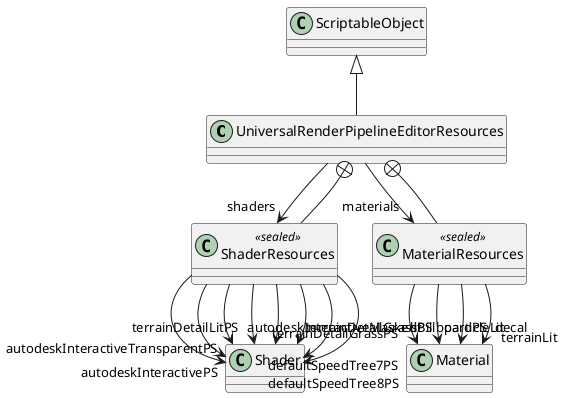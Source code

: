 @startuml
class UniversalRenderPipelineEditorResources {
}
class ShaderResources <<sealed>> {
}
class MaterialResources <<sealed>> {
}
ScriptableObject <|-- UniversalRenderPipelineEditorResources
UniversalRenderPipelineEditorResources --> "shaders" ShaderResources
UniversalRenderPipelineEditorResources --> "materials" MaterialResources
UniversalRenderPipelineEditorResources +-- ShaderResources
ShaderResources --> "autodeskInteractivePS" Shader
ShaderResources --> "autodeskInteractiveTransparentPS" Shader
ShaderResources --> "autodeskInteractiveMaskedPS" Shader
ShaderResources --> "terrainDetailLitPS" Shader
ShaderResources --> "terrainDetailGrassPS" Shader
ShaderResources --> "terrainDetailGrassBillboardPS" Shader
ShaderResources --> "defaultSpeedTree7PS" Shader
ShaderResources --> "defaultSpeedTree8PS" Shader
UniversalRenderPipelineEditorResources +-- MaterialResources
MaterialResources --> "lit" Material
MaterialResources --> "particleLit" Material
MaterialResources --> "terrainLit" Material
MaterialResources --> "decal" Material
@enduml
